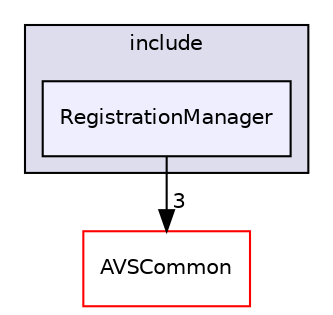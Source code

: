 digraph "/workplace/avs-device-sdk/RegistrationManager/include/RegistrationManager" {
  compound=true
  node [ fontsize="10", fontname="Helvetica"];
  edge [ labelfontsize="10", labelfontname="Helvetica"];
  subgraph clusterdir_82c30e042dc7afd8546dd92e314e84ca {
    graph [ bgcolor="#ddddee", pencolor="black", label="include" fontname="Helvetica", fontsize="10", URL="dir_82c30e042dc7afd8546dd92e314e84ca.html"]
  dir_6a568f4c47ff8f5c05d806b725a69572 [shape=box, label="RegistrationManager", style="filled", fillcolor="#eeeeff", pencolor="black", URL="dir_6a568f4c47ff8f5c05d806b725a69572.html"];
  }
  dir_13e65effb2bde530b17b3d5eefcd0266 [shape=box label="AVSCommon" fillcolor="white" style="filled" color="red" URL="dir_13e65effb2bde530b17b3d5eefcd0266.html"];
  dir_6a568f4c47ff8f5c05d806b725a69572->dir_13e65effb2bde530b17b3d5eefcd0266 [headlabel="3", labeldistance=1.5 headhref="dir_000273_000015.html"];
}
